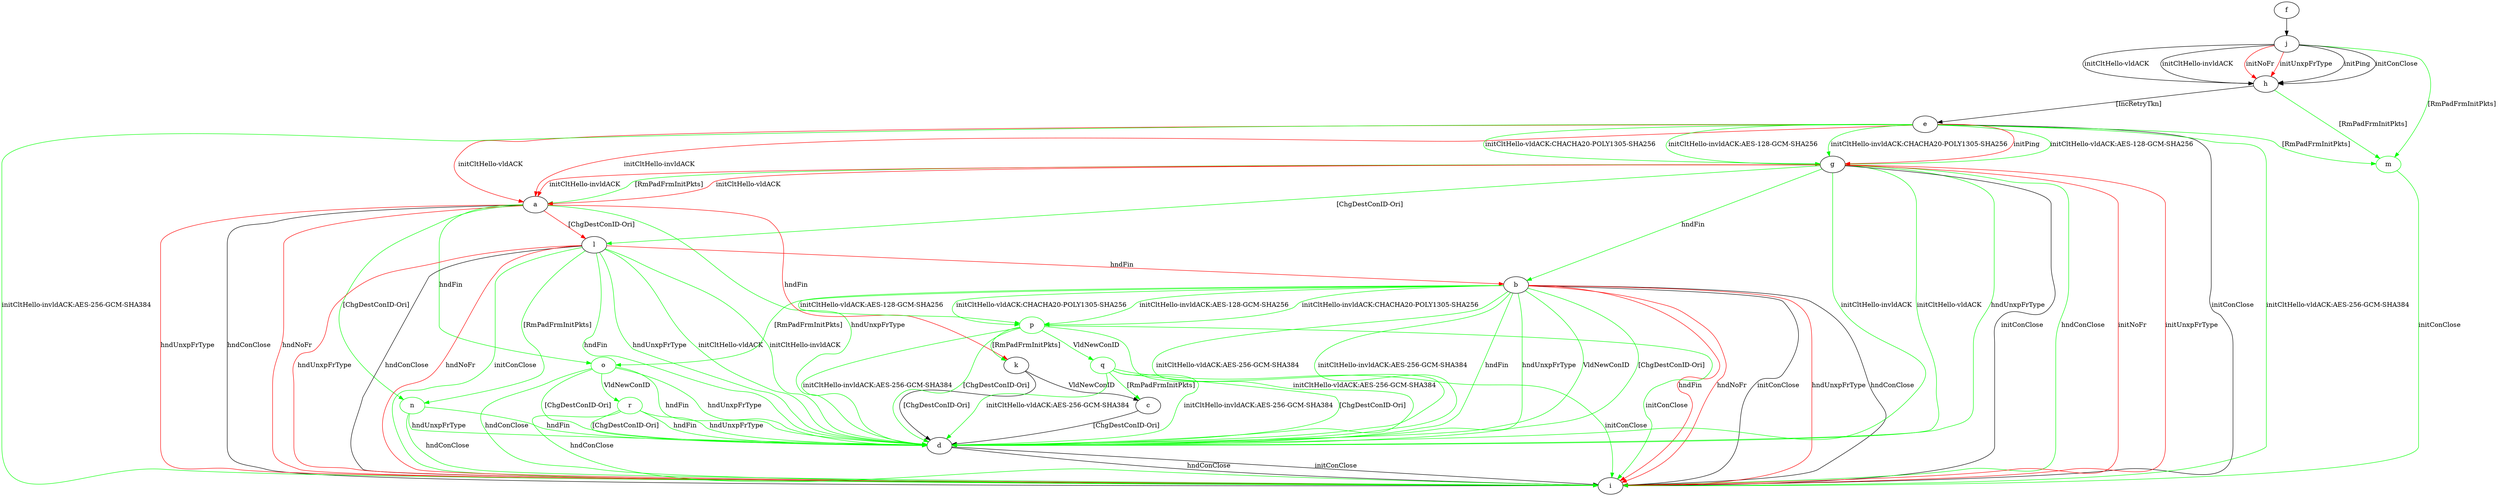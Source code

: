 digraph "" {
	a -> d	[key=0,
		color=green,
		label="hndUnxpFrType "];
	a -> i	[key=0,
		label="hndConClose "];
	a -> i	[key=1,
		color=red,
		label="hndNoFr "];
	a -> i	[key=2,
		color=red,
		label="hndUnxpFrType "];
	a -> k	[key=0,
		color=red,
		label="hndFin "];
	a -> l	[key=0,
		color=red,
		label="[ChgDestConID-Ori] "];
	n	[color=green];
	a -> n	[key=0,
		color=green,
		label="[ChgDestConID-Ori] "];
	o	[color=green];
	a -> o	[key=0,
		color=green,
		label="hndFin "];
	b -> d	[key=0,
		color=green,
		label="initCltHello-vldACK:AES-256-GCM-SHA384 "];
	b -> d	[key=1,
		color=green,
		label="initCltHello-invldACK:AES-256-GCM-SHA384 "];
	b -> d	[key=2,
		color=green,
		label="hndFin "];
	b -> d	[key=3,
		color=green,
		label="hndUnxpFrType "];
	b -> d	[key=4,
		color=green,
		label="VldNewConID "];
	b -> d	[key=5,
		color=green,
		label="[ChgDestConID-Ori] "];
	b -> i	[key=0,
		label="initConClose "];
	b -> i	[key=1,
		label="hndConClose "];
	b -> i	[key=2,
		color=red,
		label="hndFin "];
	b -> i	[key=3,
		color=red,
		label="hndNoFr "];
	b -> i	[key=4,
		color=red,
		label="hndUnxpFrType "];
	b -> o	[key=0,
		color=green,
		label="[RmPadFrmInitPkts] "];
	p	[color=green];
	b -> p	[key=0,
		color=green,
		label="initCltHello-vldACK:AES-128-GCM-SHA256 "];
	b -> p	[key=1,
		color=green,
		label="initCltHello-vldACK:CHACHA20-POLY1305-SHA256 "];
	b -> p	[key=2,
		color=green,
		label="initCltHello-invldACK:AES-128-GCM-SHA256 "];
	b -> p	[key=3,
		color=green,
		label="initCltHello-invldACK:CHACHA20-POLY1305-SHA256 "];
	c -> d	[key=0,
		label="[ChgDestConID-Ori] "];
	d -> i	[key=0,
		label="initConClose "];
	d -> i	[key=1,
		label="hndConClose "];
	e -> a	[key=0,
		color=red,
		label="initCltHello-vldACK "];
	e -> a	[key=1,
		color=red,
		label="initCltHello-invldACK "];
	e -> g	[key=0,
		color=green,
		label="initCltHello-vldACK:AES-128-GCM-SHA256 "];
	e -> g	[key=1,
		color=green,
		label="initCltHello-vldACK:CHACHA20-POLY1305-SHA256 "];
	e -> g	[key=2,
		color=green,
		label="initCltHello-invldACK:AES-128-GCM-SHA256 "];
	e -> g	[key=3,
		color=green,
		label="initCltHello-invldACK:CHACHA20-POLY1305-SHA256 "];
	e -> g	[key=4,
		color=red,
		label="initPing "];
	e -> i	[key=0,
		label="initConClose "];
	e -> i	[key=1,
		color=green,
		label="initCltHello-vldACK:AES-256-GCM-SHA384 "];
	e -> i	[key=2,
		color=green,
		label="initCltHello-invldACK:AES-256-GCM-SHA384 "];
	m	[color=green];
	e -> m	[key=0,
		color=green,
		label="[RmPadFrmInitPkts] "];
	f -> j	[key=0];
	g -> a	[key=0,
		color=green,
		label="[RmPadFrmInitPkts] "];
	g -> a	[key=1,
		color=red,
		label="initCltHello-vldACK "];
	g -> a	[key=2,
		color=red,
		label="initCltHello-invldACK "];
	g -> b	[key=0,
		color=green,
		label="hndFin "];
	g -> d	[key=0,
		color=green,
		label="initCltHello-vldACK "];
	g -> d	[key=1,
		color=green,
		label="initCltHello-invldACK "];
	g -> d	[key=2,
		color=green,
		label="hndUnxpFrType "];
	g -> i	[key=0,
		label="initConClose "];
	g -> i	[key=1,
		color=green,
		label="hndConClose "];
	g -> i	[key=2,
		color=red,
		label="initNoFr "];
	g -> i	[key=3,
		color=red,
		label="initUnxpFrType "];
	g -> l	[key=0,
		color=green,
		label="[ChgDestConID-Ori] "];
	h -> e	[key=0,
		label="[IncRetryTkn] "];
	h -> m	[key=0,
		color=green,
		label="[RmPadFrmInitPkts] "];
	j -> h	[key=0,
		label="initPing "];
	j -> h	[key=1,
		label="initConClose "];
	j -> h	[key=2,
		label="initCltHello-vldACK "];
	j -> h	[key=3,
		label="initCltHello-invldACK "];
	j -> h	[key=4,
		color=red,
		label="initNoFr "];
	j -> h	[key=5,
		color=red,
		label="initUnxpFrType "];
	j -> m	[key=0,
		color=green,
		label="[RmPadFrmInitPkts] "];
	k -> c	[key=0,
		label="VldNewConID "];
	k -> d	[key=0,
		label="[ChgDestConID-Ori] "];
	l -> b	[key=0,
		color=red,
		label="hndFin "];
	l -> d	[key=0,
		color=green,
		label="initCltHello-vldACK "];
	l -> d	[key=1,
		color=green,
		label="initCltHello-invldACK "];
	l -> d	[key=2,
		color=green,
		label="hndFin "];
	l -> d	[key=3,
		color=green,
		label="hndUnxpFrType "];
	l -> i	[key=0,
		label="hndConClose "];
	l -> i	[key=1,
		color=green,
		label="initConClose "];
	l -> i	[key=2,
		color=red,
		label="hndNoFr "];
	l -> i	[key=3,
		color=red,
		label="hndUnxpFrType "];
	l -> n	[key=0,
		color=green,
		label="[RmPadFrmInitPkts] "];
	m -> i	[key=0,
		color=green,
		label="initConClose "];
	n -> d	[key=0,
		color=green,
		label="hndFin "];
	n -> d	[key=1,
		color=green,
		label="hndUnxpFrType "];
	n -> i	[key=0,
		color=green,
		label="hndConClose "];
	o -> d	[key=0,
		color=green,
		label="hndFin "];
	o -> d	[key=1,
		color=green,
		label="hndUnxpFrType "];
	o -> d	[key=2,
		color=green,
		label="[ChgDestConID-Ori] "];
	o -> i	[key=0,
		color=green,
		label="hndConClose "];
	r	[color=green];
	o -> r	[key=0,
		color=green,
		label="VldNewConID "];
	p -> d	[key=0,
		color=green,
		label="initCltHello-vldACK:AES-256-GCM-SHA384 "];
	p -> d	[key=1,
		color=green,
		label="initCltHello-invldACK:AES-256-GCM-SHA384 "];
	p -> d	[key=2,
		color=green,
		label="[ChgDestConID-Ori] "];
	p -> i	[key=0,
		color=green,
		label="initConClose "];
	p -> k	[key=0,
		color=green,
		label="[RmPadFrmInitPkts] "];
	q	[color=green];
	p -> q	[key=0,
		color=green,
		label="VldNewConID "];
	q -> c	[key=0,
		color=green,
		label="[RmPadFrmInitPkts] "];
	q -> d	[key=0,
		color=green,
		label="initCltHello-vldACK:AES-256-GCM-SHA384 "];
	q -> d	[key=1,
		color=green,
		label="initCltHello-invldACK:AES-256-GCM-SHA384 "];
	q -> d	[key=2,
		color=green,
		label="[ChgDestConID-Ori] "];
	q -> i	[key=0,
		color=green,
		label="initConClose "];
	r -> d	[key=0,
		color=green,
		label="hndFin "];
	r -> d	[key=1,
		color=green,
		label="hndUnxpFrType "];
	r -> d	[key=2,
		color=green,
		label="[ChgDestConID-Ori] "];
	r -> i	[key=0,
		color=green,
		label="hndConClose "];
}
